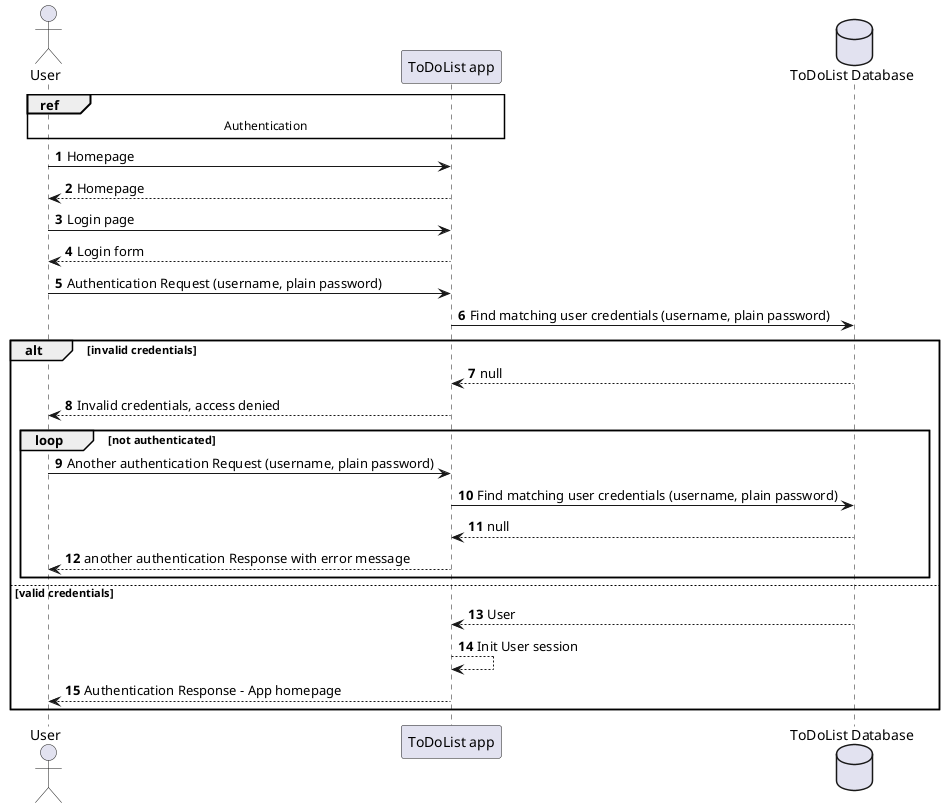 @startuml
'https://plantuml.com/sequence-diagram

autonumber

actor User
participant ToDoList as "ToDoList app"
database Database as "ToDoList Database"

ref over ToDoList, User
  Authentication
end ref

User -> ToDoList: Homepage
ToDoList --> User: Homepage
User -> ToDoList: Login page
ToDoList --> User:Login form
User -> ToDoList: Authentication Request (username, plain password)
ToDoList -> Database: Find matching user credentials (username, plain password)


alt invalid credentials
    Database --> ToDoList: null
    ToDoList --> User: Invalid credentials, access denied
    loop not authenticated
        User -> ToDoList: Another authentication Request (username, plain password)
        ToDoList -> Database: Find matching user credentials (username, plain password)
        Database --> ToDoList: null
        User <-- ToDoList: another authentication Response with error message
    end
else valid credentials
    Database --> ToDoList: User
    ToDoList --> ToDoList: Init User session
    ToDoList --> User: Authentication Response - App homepage
end

@enduml